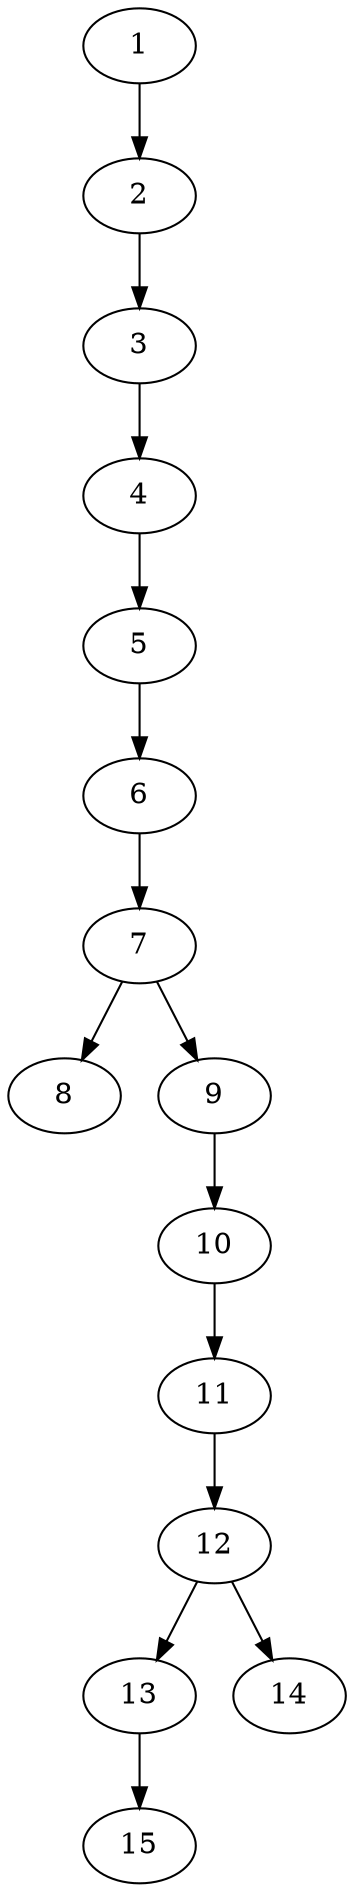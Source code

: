// DAG automatically generated by daggen at Thu Oct  3 13:59:26 2019
// ./daggen --dot -n 15 --ccr 0.3 --fat 0.3 --regular 0.9 --density 0.5 --mindata 5242880 --maxdata 52428800 
digraph G {
  1 [size="105267200", alpha="0.14", expect_size="31580160"] 
  1 -> 2 [size ="31580160"]
  2 [size="86586027", alpha="0.08", expect_size="25975808"] 
  2 -> 3 [size ="25975808"]
  3 [size="97140053", alpha="0.06", expect_size="29142016"] 
  3 -> 4 [size ="29142016"]
  4 [size="133051733", alpha="0.05", expect_size="39915520"] 
  4 -> 5 [size ="39915520"]
  5 [size="52469760", alpha="0.11", expect_size="15740928"] 
  5 -> 6 [size ="15740928"]
  6 [size="54149120", alpha="0.07", expect_size="16244736"] 
  6 -> 7 [size ="16244736"]
  7 [size="103936000", alpha="0.08", expect_size="31180800"] 
  7 -> 8 [size ="31180800"]
  7 -> 9 [size ="31180800"]
  8 [size="104956587", alpha="0.10", expect_size="31486976"] 
  9 [size="140943360", alpha="0.00", expect_size="42283008"] 
  9 -> 10 [size ="42283008"]
  10 [size="40738133", alpha="0.14", expect_size="12221440"] 
  10 -> 11 [size ="12221440"]
  11 [size="25736533", alpha="0.01", expect_size="7720960"] 
  11 -> 12 [size ="7720960"]
  12 [size="138919253", alpha="0.10", expect_size="41675776"] 
  12 -> 13 [size ="41675776"]
  12 -> 14 [size ="41675776"]
  13 [size="46141440", alpha="0.03", expect_size="13842432"] 
  13 -> 15 [size ="13842432"]
  14 [size="92101973", alpha="0.14", expect_size="27630592"] 
  15 [size="127890773", alpha="0.11", expect_size="38367232"] 
}

